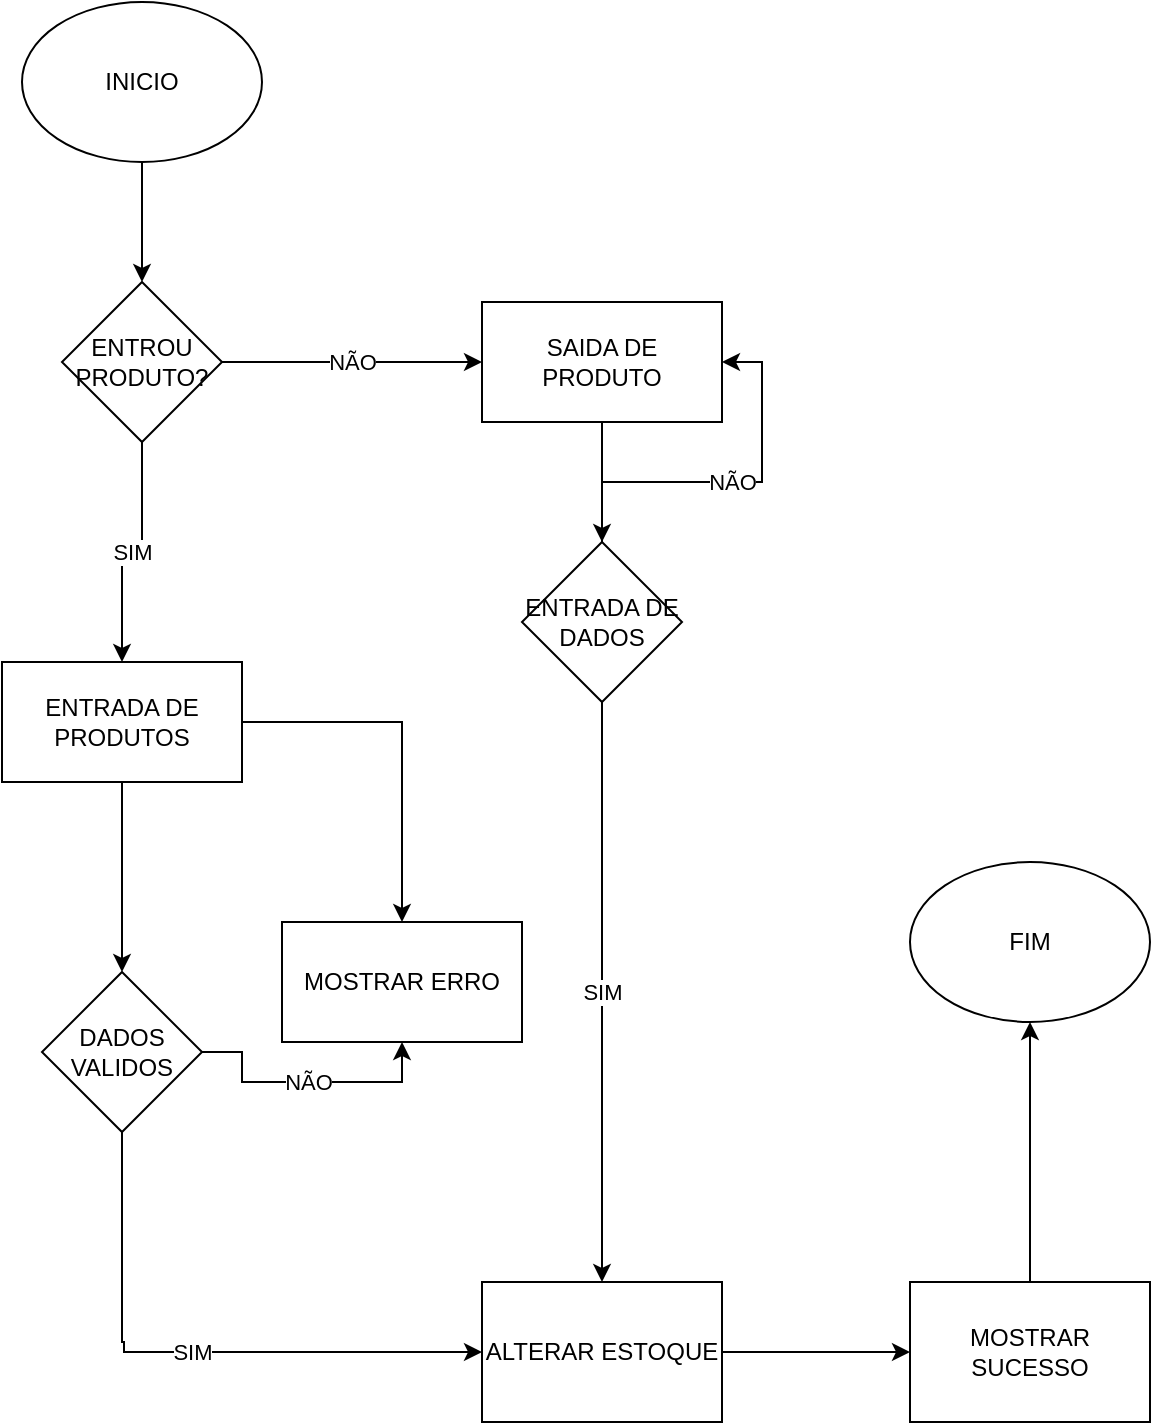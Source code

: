 <mxfile version="24.4.7" type="device">
  <diagram name="Página-1" id="E9BFk1N6qc7OBSXMc22s">
    <mxGraphModel dx="2206" dy="788" grid="1" gridSize="10" guides="1" tooltips="1" connect="1" arrows="1" fold="1" page="1" pageScale="1" pageWidth="827" pageHeight="1169" math="0" shadow="0">
      <root>
        <mxCell id="0" />
        <mxCell id="1" parent="0" />
        <mxCell id="lmfoOqMIlEAS_l2tvJhW-2" style="edgeStyle=orthogonalEdgeStyle;rounded=0;orthogonalLoop=1;jettySize=auto;html=1;" edge="1" parent="1" source="lmfoOqMIlEAS_l2tvJhW-1" target="lmfoOqMIlEAS_l2tvJhW-3">
          <mxGeometry relative="1" as="geometry">
            <mxPoint x="30" y="210" as="targetPoint" />
          </mxGeometry>
        </mxCell>
        <mxCell id="lmfoOqMIlEAS_l2tvJhW-1" value="INICIO" style="ellipse;whiteSpace=wrap;html=1;" vertex="1" parent="1">
          <mxGeometry x="-30" y="20" width="120" height="80" as="geometry" />
        </mxCell>
        <mxCell id="lmfoOqMIlEAS_l2tvJhW-4" value="SIM" style="edgeStyle=orthogonalEdgeStyle;rounded=0;orthogonalLoop=1;jettySize=auto;html=1;" edge="1" parent="1" source="lmfoOqMIlEAS_l2tvJhW-3" target="lmfoOqMIlEAS_l2tvJhW-6">
          <mxGeometry relative="1" as="geometry">
            <mxPoint x="30" y="300" as="targetPoint" />
          </mxGeometry>
        </mxCell>
        <mxCell id="lmfoOqMIlEAS_l2tvJhW-5" value="NÃO" style="edgeStyle=orthogonalEdgeStyle;rounded=0;orthogonalLoop=1;jettySize=auto;html=1;" edge="1" parent="1" source="lmfoOqMIlEAS_l2tvJhW-3" target="lmfoOqMIlEAS_l2tvJhW-7">
          <mxGeometry relative="1" as="geometry">
            <mxPoint x="150" y="200" as="targetPoint" />
          </mxGeometry>
        </mxCell>
        <mxCell id="lmfoOqMIlEAS_l2tvJhW-3" value="ENTROU PRODUTO?" style="rhombus;whiteSpace=wrap;html=1;" vertex="1" parent="1">
          <mxGeometry x="-10" y="160" width="80" height="80" as="geometry" />
        </mxCell>
        <mxCell id="lmfoOqMIlEAS_l2tvJhW-12" style="edgeStyle=orthogonalEdgeStyle;rounded=0;orthogonalLoop=1;jettySize=auto;html=1;" edge="1" parent="1" source="lmfoOqMIlEAS_l2tvJhW-6" target="lmfoOqMIlEAS_l2tvJhW-13">
          <mxGeometry relative="1" as="geometry">
            <mxPoint x="150" y="510" as="targetPoint" />
          </mxGeometry>
        </mxCell>
        <mxCell id="lmfoOqMIlEAS_l2tvJhW-15" style="edgeStyle=orthogonalEdgeStyle;rounded=0;orthogonalLoop=1;jettySize=auto;html=1;" edge="1" parent="1" source="lmfoOqMIlEAS_l2tvJhW-6" target="lmfoOqMIlEAS_l2tvJhW-14">
          <mxGeometry relative="1" as="geometry" />
        </mxCell>
        <mxCell id="lmfoOqMIlEAS_l2tvJhW-6" value="ENTRADA DE PRODUTOS" style="rounded=0;whiteSpace=wrap;html=1;" vertex="1" parent="1">
          <mxGeometry x="-40" y="350" width="120" height="60" as="geometry" />
        </mxCell>
        <mxCell id="lmfoOqMIlEAS_l2tvJhW-8" style="edgeStyle=orthogonalEdgeStyle;rounded=0;orthogonalLoop=1;jettySize=auto;html=1;" edge="1" parent="1" source="lmfoOqMIlEAS_l2tvJhW-7" target="lmfoOqMIlEAS_l2tvJhW-9">
          <mxGeometry relative="1" as="geometry">
            <mxPoint x="260" y="280" as="targetPoint" />
          </mxGeometry>
        </mxCell>
        <mxCell id="lmfoOqMIlEAS_l2tvJhW-7" value="SAIDA DE PRODUTO" style="rounded=0;whiteSpace=wrap;html=1;" vertex="1" parent="1">
          <mxGeometry x="200" y="170" width="120" height="60" as="geometry" />
        </mxCell>
        <mxCell id="lmfoOqMIlEAS_l2tvJhW-10" value="SIM" style="edgeStyle=orthogonalEdgeStyle;rounded=0;orthogonalLoop=1;jettySize=auto;html=1;" edge="1" parent="1" source="lmfoOqMIlEAS_l2tvJhW-9" target="lmfoOqMIlEAS_l2tvJhW-18">
          <mxGeometry relative="1" as="geometry">
            <mxPoint x="260" y="650" as="targetPoint" />
          </mxGeometry>
        </mxCell>
        <mxCell id="lmfoOqMIlEAS_l2tvJhW-11" value="NÃO" style="edgeStyle=orthogonalEdgeStyle;rounded=0;orthogonalLoop=1;jettySize=auto;html=1;entryX=1;entryY=0.5;entryDx=0;entryDy=0;" edge="1" parent="1" source="lmfoOqMIlEAS_l2tvJhW-9" target="lmfoOqMIlEAS_l2tvJhW-7">
          <mxGeometry relative="1" as="geometry" />
        </mxCell>
        <mxCell id="lmfoOqMIlEAS_l2tvJhW-9" value="ENTRADA DE DADOS" style="rhombus;whiteSpace=wrap;html=1;" vertex="1" parent="1">
          <mxGeometry x="220" y="290" width="80" height="80" as="geometry" />
        </mxCell>
        <mxCell id="lmfoOqMIlEAS_l2tvJhW-13" value="MOSTRAR ERRO" style="rounded=0;whiteSpace=wrap;html=1;" vertex="1" parent="1">
          <mxGeometry x="100" y="480" width="120" height="60" as="geometry" />
        </mxCell>
        <mxCell id="lmfoOqMIlEAS_l2tvJhW-16" value="NÃO" style="edgeStyle=orthogonalEdgeStyle;rounded=0;orthogonalLoop=1;jettySize=auto;html=1;entryX=0.5;entryY=1;entryDx=0;entryDy=0;" edge="1" parent="1" source="lmfoOqMIlEAS_l2tvJhW-14" target="lmfoOqMIlEAS_l2tvJhW-13">
          <mxGeometry relative="1" as="geometry" />
        </mxCell>
        <mxCell id="lmfoOqMIlEAS_l2tvJhW-17" value="SIM" style="edgeStyle=orthogonalEdgeStyle;rounded=0;orthogonalLoop=1;jettySize=auto;html=1;" edge="1" parent="1" source="lmfoOqMIlEAS_l2tvJhW-14" target="lmfoOqMIlEAS_l2tvJhW-18">
          <mxGeometry relative="1" as="geometry">
            <mxPoint x="20" y="760" as="targetPoint" />
            <Array as="points">
              <mxPoint x="20" y="690" />
              <mxPoint x="21" y="690" />
            </Array>
          </mxGeometry>
        </mxCell>
        <mxCell id="lmfoOqMIlEAS_l2tvJhW-14" value="DADOS VALIDOS" style="rhombus;whiteSpace=wrap;html=1;" vertex="1" parent="1">
          <mxGeometry x="-20" y="505" width="80" height="80" as="geometry" />
        </mxCell>
        <mxCell id="lmfoOqMIlEAS_l2tvJhW-20" style="edgeStyle=orthogonalEdgeStyle;rounded=0;orthogonalLoop=1;jettySize=auto;html=1;entryX=0;entryY=0.5;entryDx=0;entryDy=0;" edge="1" parent="1" source="lmfoOqMIlEAS_l2tvJhW-18" target="lmfoOqMIlEAS_l2tvJhW-19">
          <mxGeometry relative="1" as="geometry" />
        </mxCell>
        <mxCell id="lmfoOqMIlEAS_l2tvJhW-18" value="ALTERAR ESTOQUE" style="rounded=0;whiteSpace=wrap;html=1;" vertex="1" parent="1">
          <mxGeometry x="200" y="660" width="120" height="70" as="geometry" />
        </mxCell>
        <mxCell id="lmfoOqMIlEAS_l2tvJhW-22" style="edgeStyle=orthogonalEdgeStyle;rounded=0;orthogonalLoop=1;jettySize=auto;html=1;" edge="1" parent="1" source="lmfoOqMIlEAS_l2tvJhW-19" target="lmfoOqMIlEAS_l2tvJhW-21">
          <mxGeometry relative="1" as="geometry" />
        </mxCell>
        <mxCell id="lmfoOqMIlEAS_l2tvJhW-19" value="MOSTRAR SUCESSO" style="rounded=0;whiteSpace=wrap;html=1;" vertex="1" parent="1">
          <mxGeometry x="414" y="660" width="120" height="70" as="geometry" />
        </mxCell>
        <mxCell id="lmfoOqMIlEAS_l2tvJhW-21" value="FIM" style="ellipse;whiteSpace=wrap;html=1;" vertex="1" parent="1">
          <mxGeometry x="414" y="450" width="120" height="80" as="geometry" />
        </mxCell>
      </root>
    </mxGraphModel>
  </diagram>
</mxfile>
